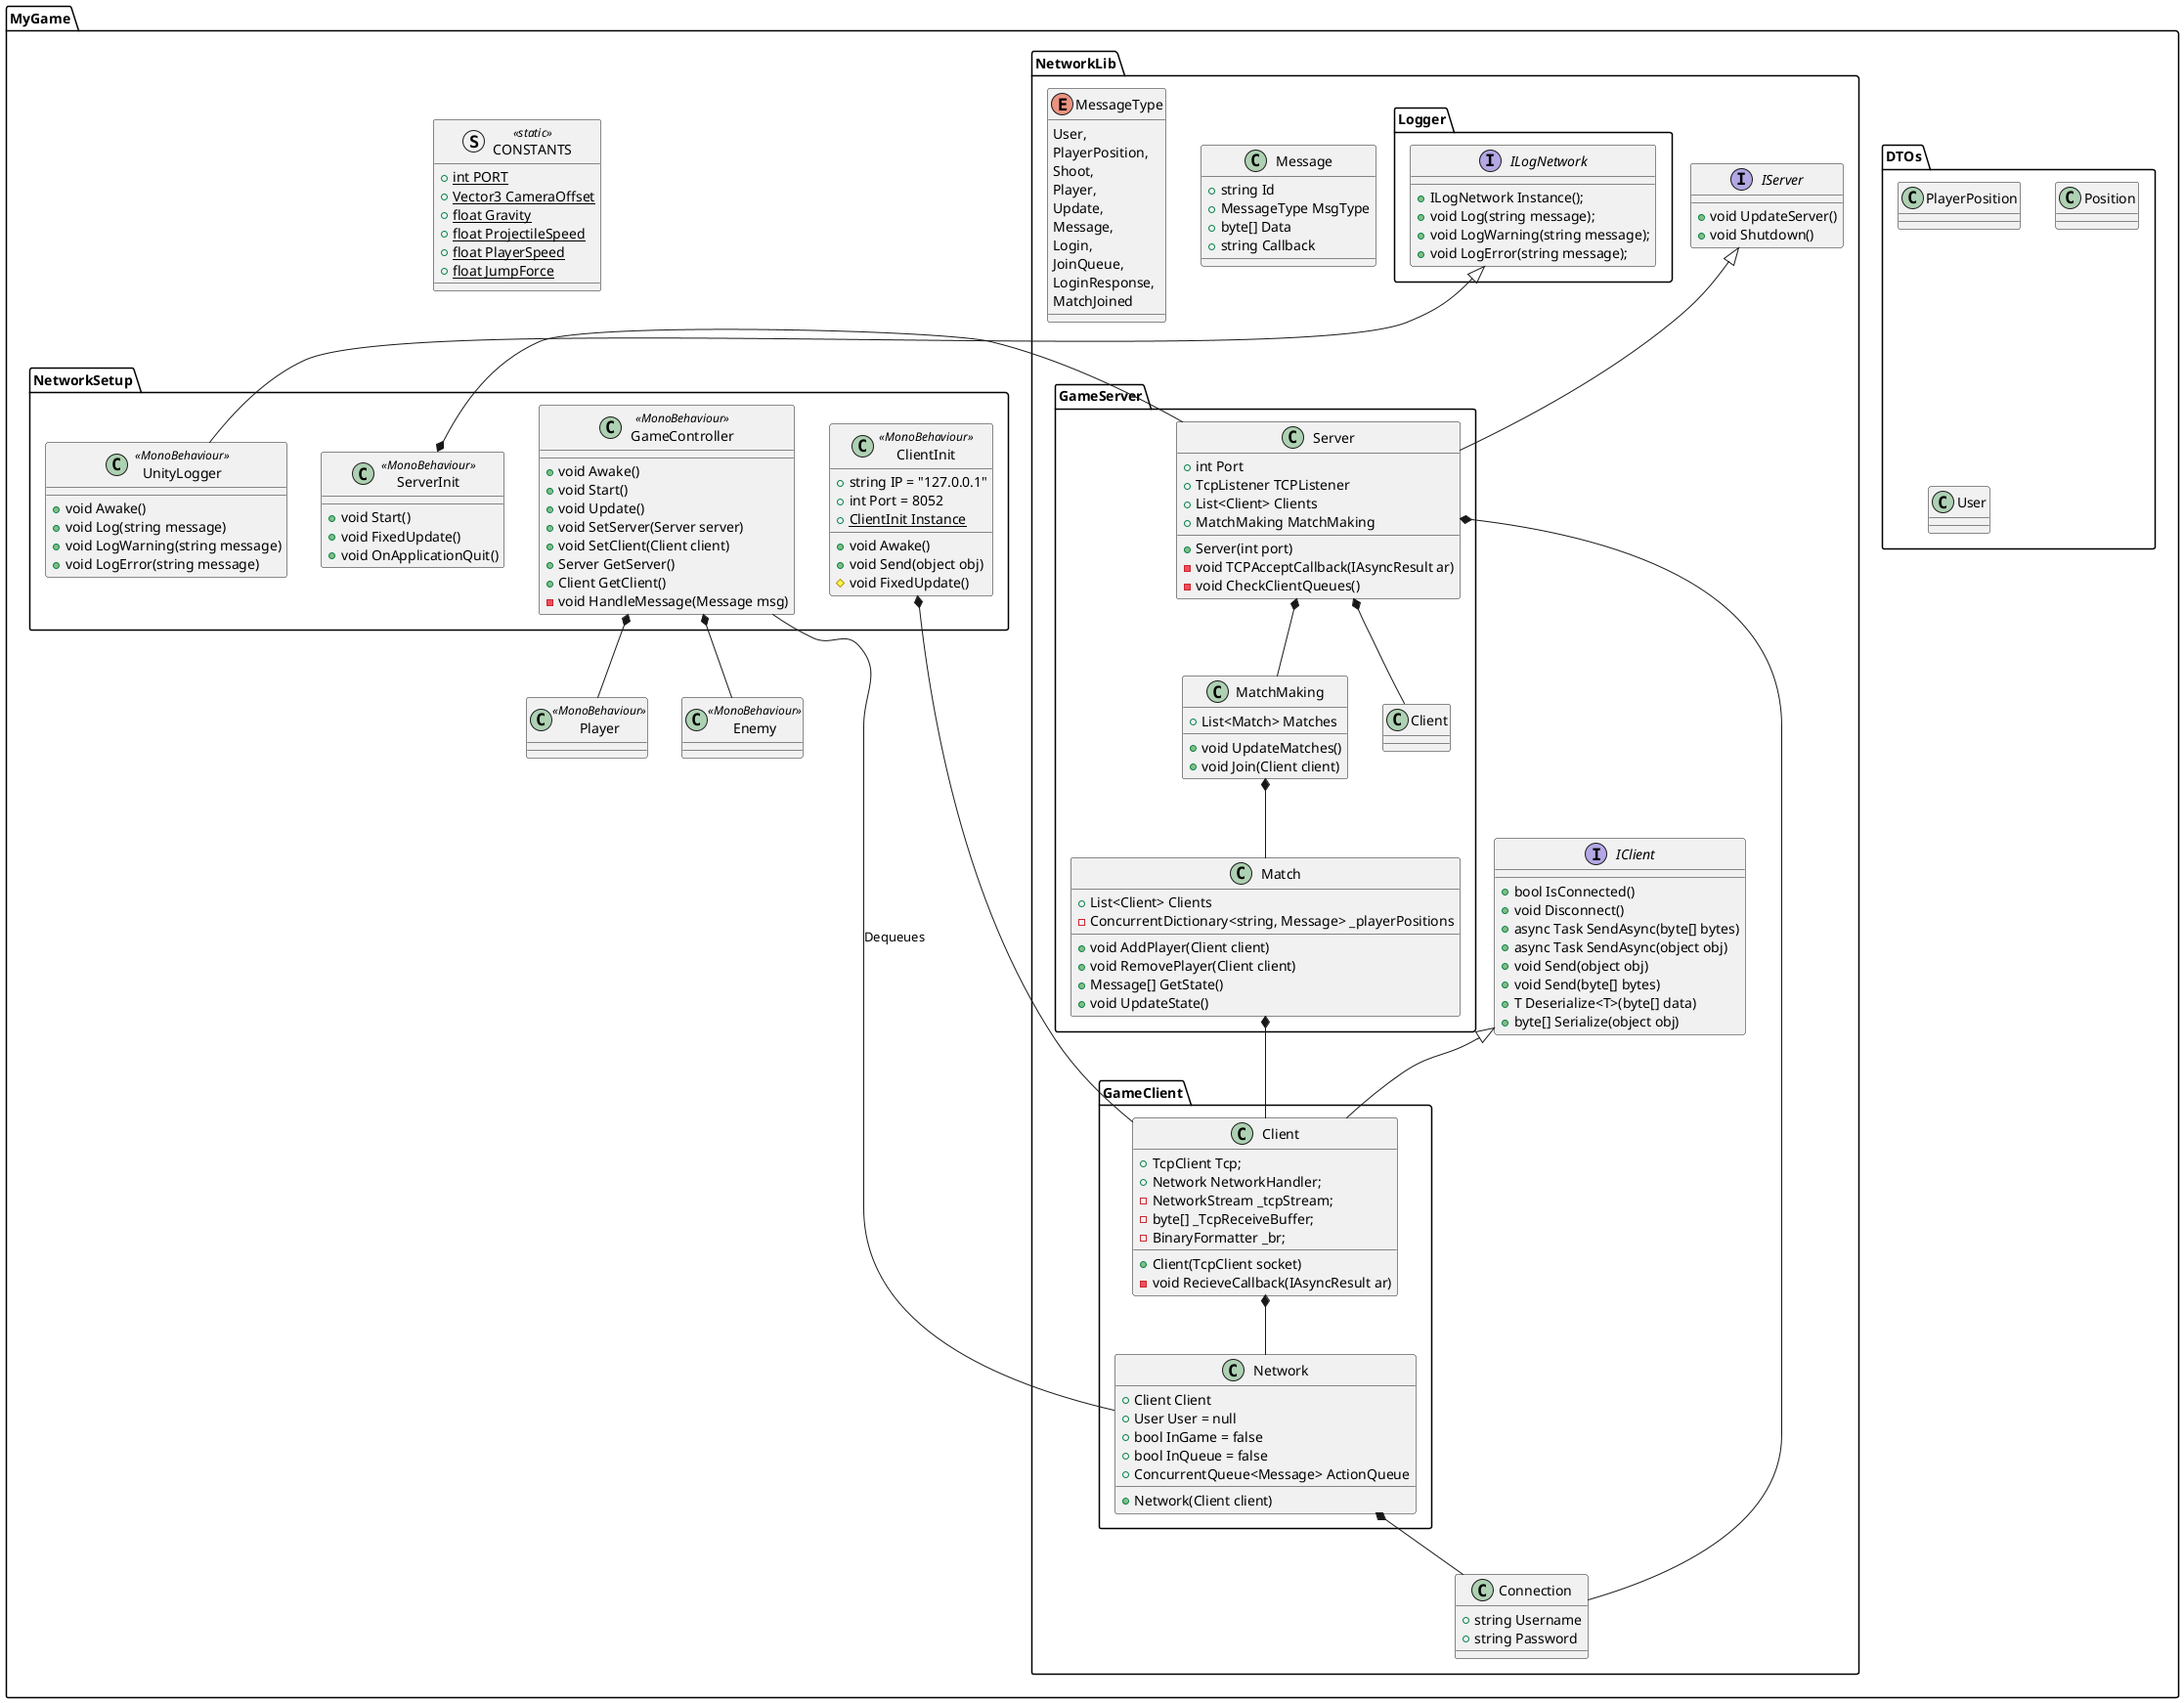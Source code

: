 @startuml

set separator ::
namespace MyGame{
    namespace DTOs{
        class PlayerPosition{}
        class Position{}
        class User{}
    }
    namespace NetworkLib{
        class Connection{
            + string Username
            + string Password
        }
        interface IClient{
            + bool IsConnected()
            + void Disconnect()
            + async Task SendAsync(byte[] bytes)
            + async Task SendAsync(object obj)
            + void Send(object obj)
            + void Send(byte[] bytes)
            + T Deserialize<T>(byte[] data)
            + byte[] Serialize(object obj)
        }
        interface IServer{
            + void UpdateServer()
            + void Shutdown()
        }
        namespace Logger{
            interface ILogNetwork{
                + ILogNetwork Instance();
                + void Log(string message);
                + void LogWarning(string message);
                + void LogError(string message);
            }
        }
        namespace GameClient{
            class Client {
                + TcpClient Tcp;
                + Network NetworkHandler;
                - NetworkStream _tcpStream;
                - byte[] _TcpReceiveBuffer;
                - BinaryFormatter _br;
                + Client(TcpClient socket)
                - void RecieveCallback(IAsyncResult ar)
            }
            class Network {
                + Client Client
                + User User = null
                + bool InGame = false
                + bool InQueue = false
                + ConcurrentQueue<Message> ActionQueue
                + Network(Client client)
            }
        }
        namespace GameServer{
            class Server{
                + int Port
                + TcpListener TCPListener
                + List<Client> Clients
                + MatchMaking MatchMaking
                + Server(int port)
                - void TCPAcceptCallback(IAsyncResult ar)
                - void CheckClientQueues()
            }
            class Match{
                + List<Client> Clients
                - ConcurrentDictionary<string, Message> _playerPositions
                + void AddPlayer(Client client)
                + void RemovePlayer(Client client)
                + Message[] GetState()
                + void UpdateState()
            }
            class MatchMaking{
                + List<Match> Matches
                + void UpdateMatches()
                + void Join(Client client)
            }
        }
        class Message{
            + string Id
            + MessageType MsgType
            + byte[] Data
            + string Callback
        }
        enum MessageType{
            User,
            PlayerPosition,
            Shoot,
            Player,
            Update,
            Message,
            Login,
            JoinQueue,
            LoginResponse,
            MatchJoined
        }
    }

    struct CONSTANTS <<static>> {
        + {static} int PORT
        + {static} Vector3 CameraOffset
        + {static} float Gravity
        + {static} float ProjectileSpeed
        + {static} float PlayerSpeed
        + {static} float JumpForce
    }

    class Player <<MonoBehaviour>>{

    }
    class Enemy <<MonoBehaviour>>{

    }
    namespace NetworkSetup{
        class GameController <<MonoBehaviour>>{
            + void Awake()
            + void Start()
            + void Update()
            + void SetServer(Server server)
            + void SetClient(Client client)
            + Server GetServer()
            + Client GetClient()
            - void HandleMessage(Message msg)
        }
        class ClientInit <<MonoBehaviour>>{
            + string IP = "127.0.0.1"
            + int Port = 8052
            + {static} ClientInit Instance
            + void Awake()
            + void Send(object obj)
            # void FixedUpdate()
        }
        class ServerInit <<MonoBehaviour>>{
            + void Start()
            + void FixedUpdate()
            + void OnApplicationQuit()
        }
        class UnityLogger <<MonoBehaviour>>{
            + void Awake()
            + void Log(string message)
            + void LogWarning(string message)
            + void LogError(string message)
        }
    }
}


MyGame::NetworkLib::GameClient::Client *-- MyGame::NetworkLib::GameClient::Network
MyGame::NetworkSetup::GameController *-- MyGame::Enemy
MyGame::NetworkSetup::GameController *-- MyGame::Player
MyGame::NetworkSetup::GameController -- MyGame::NetworkLib::GameClient::Network : Dequeues

MyGame::NetworkSetup::ClientInit *-- MyGame::NetworkLib::GameClient::Client
MyGame::NetworkSetup::ServerInit *-- MyGame::NetworkLib::GameServer::Server

MyGame::NetworkLib::GameServer::Server *-- MyGame::NetworkLib::GameServer::MatchMaking
MyGame::NetworkLib::GameServer::Server *-- MyGame::NetworkLib::GameServer::Client
MyGame::NetworkLib::GameServer::MatchMaking *-- MyGame::NetworkLib::GameServer::Match
MyGame::NetworkLib::GameServer::Match *-- MyGame::NetworkLib::GameClient::Client

MyGame::NetworkLib::Logger::ILogNetwork <|-- MyGame::NetworkSetup::UnityLogger

MyGame::NetworkLib::IClient <|-- MyGame::NetworkLib::GameClient::Client
MyGame::NetworkLib::IServer <|-- MyGame::NetworkLib::GameServer::Server

MyGame::NetworkLib::GameServer::Server *-- MyGame::NetworkLib::Connection
MyGame::NetworkLib::GameClient::Network *-- MyGame::NetworkLib::Connection

@enduml
